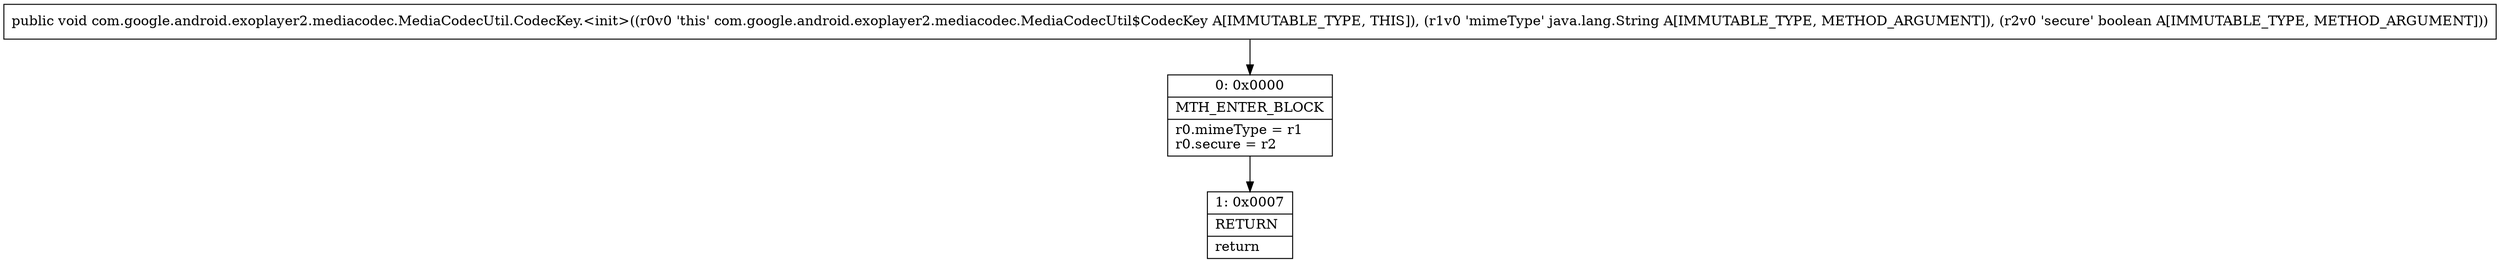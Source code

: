 digraph "CFG forcom.google.android.exoplayer2.mediacodec.MediaCodecUtil.CodecKey.\<init\>(Ljava\/lang\/String;Z)V" {
Node_0 [shape=record,label="{0\:\ 0x0000|MTH_ENTER_BLOCK\l|r0.mimeType = r1\lr0.secure = r2\l}"];
Node_1 [shape=record,label="{1\:\ 0x0007|RETURN\l|return\l}"];
MethodNode[shape=record,label="{public void com.google.android.exoplayer2.mediacodec.MediaCodecUtil.CodecKey.\<init\>((r0v0 'this' com.google.android.exoplayer2.mediacodec.MediaCodecUtil$CodecKey A[IMMUTABLE_TYPE, THIS]), (r1v0 'mimeType' java.lang.String A[IMMUTABLE_TYPE, METHOD_ARGUMENT]), (r2v0 'secure' boolean A[IMMUTABLE_TYPE, METHOD_ARGUMENT])) }"];
MethodNode -> Node_0;
Node_0 -> Node_1;
}

